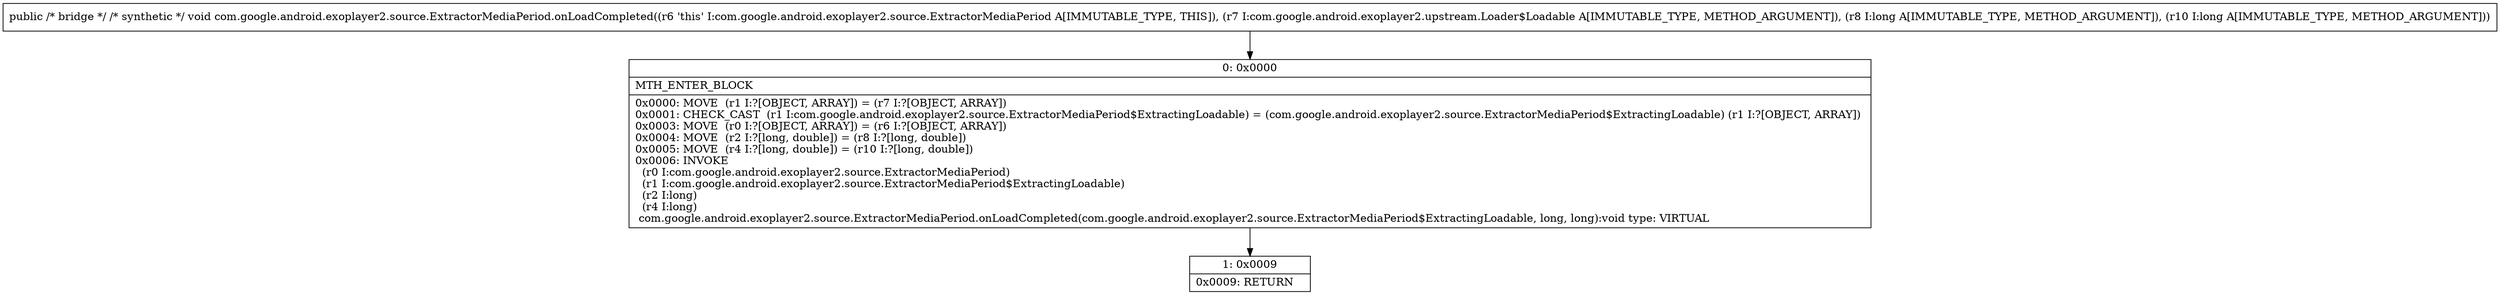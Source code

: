 digraph "CFG forcom.google.android.exoplayer2.source.ExtractorMediaPeriod.onLoadCompleted(Lcom\/google\/android\/exoplayer2\/upstream\/Loader$Loadable;JJ)V" {
Node_0 [shape=record,label="{0\:\ 0x0000|MTH_ENTER_BLOCK\l|0x0000: MOVE  (r1 I:?[OBJECT, ARRAY]) = (r7 I:?[OBJECT, ARRAY]) \l0x0001: CHECK_CAST  (r1 I:com.google.android.exoplayer2.source.ExtractorMediaPeriod$ExtractingLoadable) = (com.google.android.exoplayer2.source.ExtractorMediaPeriod$ExtractingLoadable) (r1 I:?[OBJECT, ARRAY]) \l0x0003: MOVE  (r0 I:?[OBJECT, ARRAY]) = (r6 I:?[OBJECT, ARRAY]) \l0x0004: MOVE  (r2 I:?[long, double]) = (r8 I:?[long, double]) \l0x0005: MOVE  (r4 I:?[long, double]) = (r10 I:?[long, double]) \l0x0006: INVOKE  \l  (r0 I:com.google.android.exoplayer2.source.ExtractorMediaPeriod)\l  (r1 I:com.google.android.exoplayer2.source.ExtractorMediaPeriod$ExtractingLoadable)\l  (r2 I:long)\l  (r4 I:long)\l com.google.android.exoplayer2.source.ExtractorMediaPeriod.onLoadCompleted(com.google.android.exoplayer2.source.ExtractorMediaPeriod$ExtractingLoadable, long, long):void type: VIRTUAL \l}"];
Node_1 [shape=record,label="{1\:\ 0x0009|0x0009: RETURN   \l}"];
MethodNode[shape=record,label="{public \/* bridge *\/ \/* synthetic *\/ void com.google.android.exoplayer2.source.ExtractorMediaPeriod.onLoadCompleted((r6 'this' I:com.google.android.exoplayer2.source.ExtractorMediaPeriod A[IMMUTABLE_TYPE, THIS]), (r7 I:com.google.android.exoplayer2.upstream.Loader$Loadable A[IMMUTABLE_TYPE, METHOD_ARGUMENT]), (r8 I:long A[IMMUTABLE_TYPE, METHOD_ARGUMENT]), (r10 I:long A[IMMUTABLE_TYPE, METHOD_ARGUMENT])) }"];
MethodNode -> Node_0;
Node_0 -> Node_1;
}

